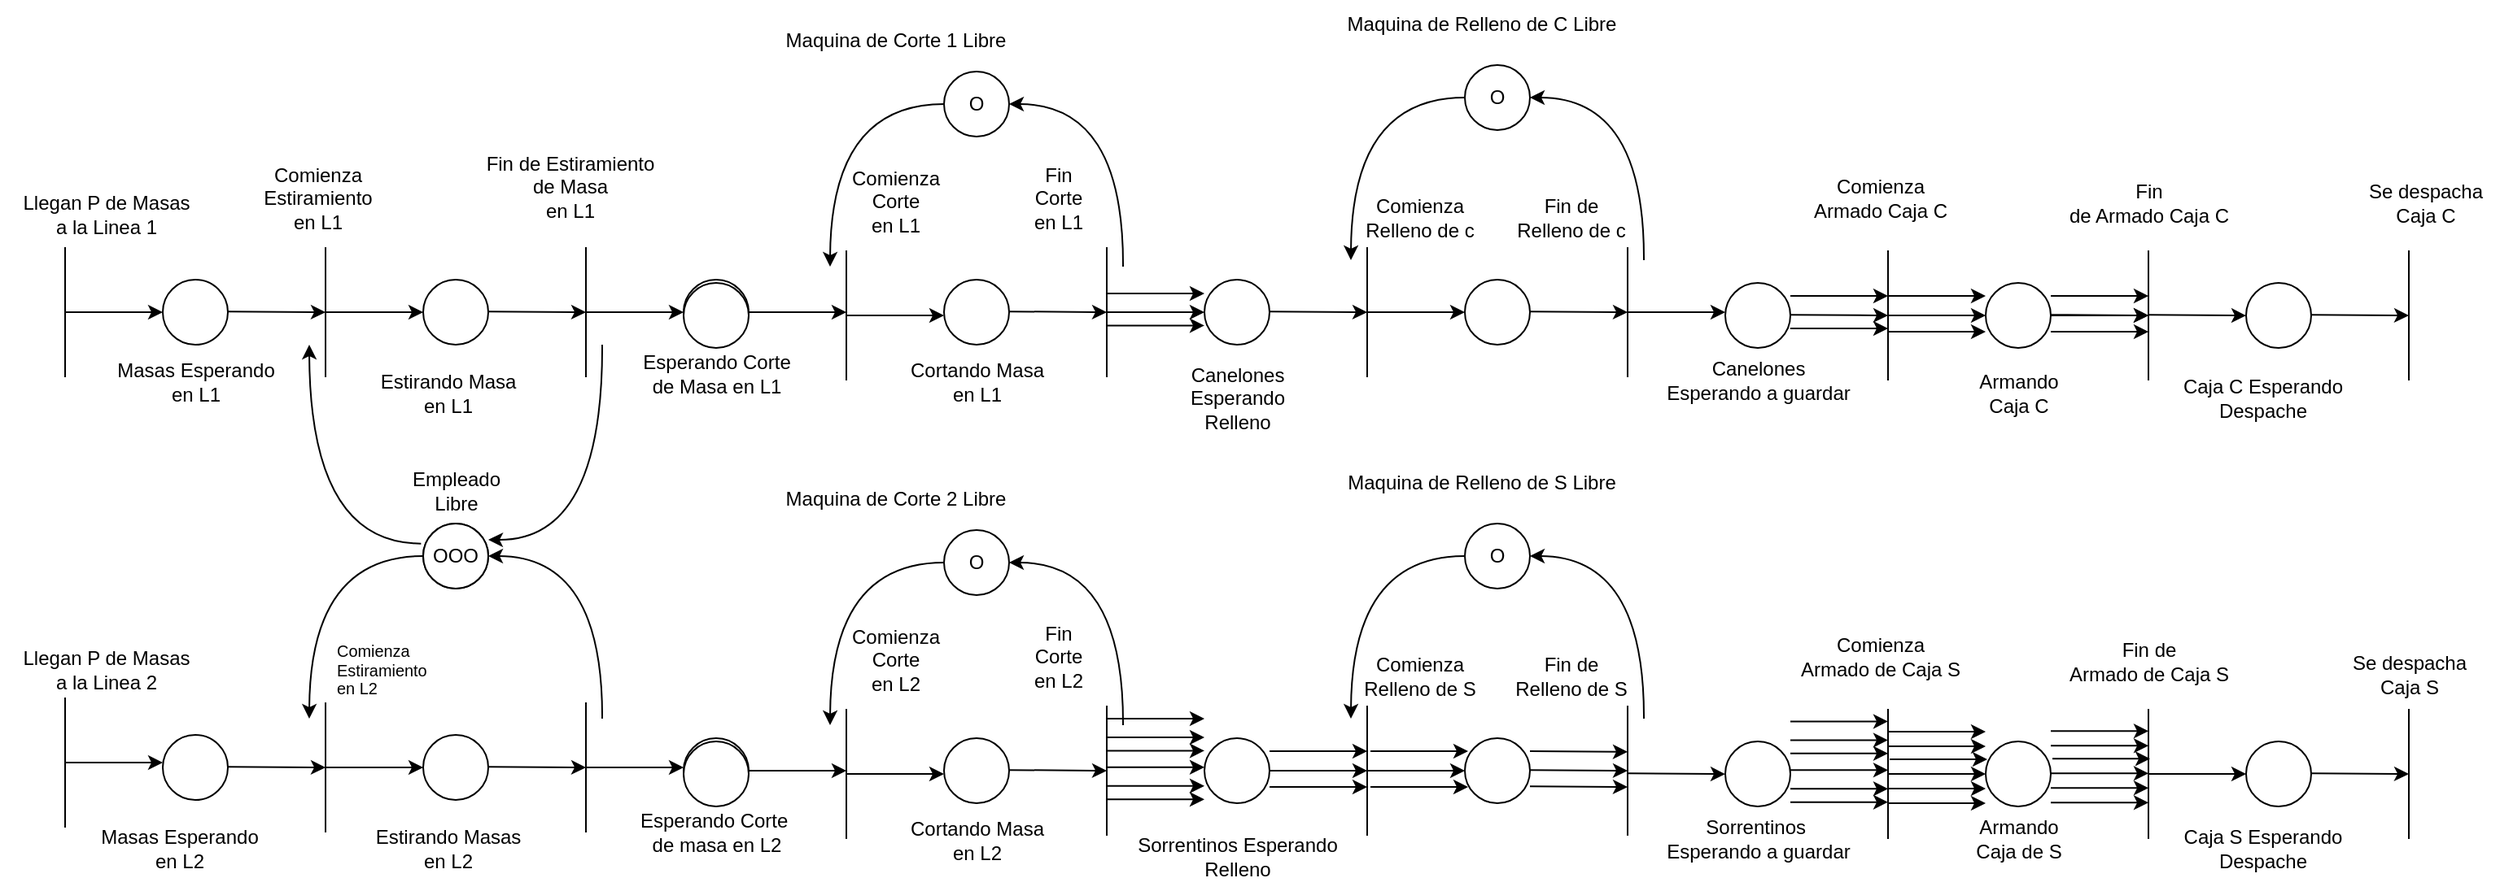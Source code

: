 <mxfile version="24.7.17">
  <diagram name="Página-1" id="RVmTFGCUYDba1Yx8L8ry">
    <mxGraphModel dx="1257" dy="760" grid="1" gridSize="10" guides="1" tooltips="1" connect="1" arrows="1" fold="1" page="1" pageScale="1" pageWidth="827" pageHeight="1169" math="0" shadow="0">
      <root>
        <mxCell id="0" />
        <mxCell id="1" parent="0" />
        <mxCell id="nc8W8f6lbi63a8oRN4Be-1" value="" style="endArrow=none;html=1;rounded=0;" parent="1" edge="1">
          <mxGeometry width="50" height="50" relative="1" as="geometry">
            <mxPoint x="40" y="240" as="sourcePoint" />
            <mxPoint x="40" y="160" as="targetPoint" />
          </mxGeometry>
        </mxCell>
        <mxCell id="nc8W8f6lbi63a8oRN4Be-2" value="" style="endArrow=classic;html=1;rounded=0;" parent="1" edge="1">
          <mxGeometry width="50" height="50" relative="1" as="geometry">
            <mxPoint x="40" y="200" as="sourcePoint" />
            <mxPoint x="100" y="200" as="targetPoint" />
          </mxGeometry>
        </mxCell>
        <mxCell id="nc8W8f6lbi63a8oRN4Be-3" value="Llegan P de Masas&lt;div&gt;a la Linea 1&lt;/div&gt;" style="text;html=1;align=center;verticalAlign=middle;resizable=0;points=[];autosize=1;strokeColor=none;fillColor=none;" parent="1" vertex="1">
          <mxGeometry y="120" width="130" height="40" as="geometry" />
        </mxCell>
        <mxCell id="nc8W8f6lbi63a8oRN4Be-4" value="" style="endArrow=none;html=1;rounded=0;" parent="1" edge="1">
          <mxGeometry width="50" height="50" relative="1" as="geometry">
            <mxPoint x="40" y="517" as="sourcePoint" />
            <mxPoint x="40" y="437" as="targetPoint" />
          </mxGeometry>
        </mxCell>
        <mxCell id="nc8W8f6lbi63a8oRN4Be-5" value="" style="endArrow=classic;html=1;rounded=0;" parent="1" edge="1">
          <mxGeometry width="50" height="50" relative="1" as="geometry">
            <mxPoint x="40" y="477" as="sourcePoint" />
            <mxPoint x="100" y="477" as="targetPoint" />
          </mxGeometry>
        </mxCell>
        <mxCell id="nc8W8f6lbi63a8oRN4Be-6" value="Llegan P de Masas&lt;div&gt;a la Linea 2&lt;/div&gt;" style="text;html=1;align=center;verticalAlign=middle;resizable=0;points=[];autosize=1;strokeColor=none;fillColor=none;" parent="1" vertex="1">
          <mxGeometry y="400" width="130" height="40" as="geometry" />
        </mxCell>
        <mxCell id="nc8W8f6lbi63a8oRN4Be-7" value="" style="ellipse;whiteSpace=wrap;html=1;aspect=fixed;" parent="1" vertex="1">
          <mxGeometry x="100.0" y="180" width="40" height="40" as="geometry" />
        </mxCell>
        <mxCell id="nc8W8f6lbi63a8oRN4Be-8" value="" style="endArrow=none;html=1;rounded=0;" parent="1" edge="1">
          <mxGeometry width="50" height="50" relative="1" as="geometry">
            <mxPoint x="200.0" y="240" as="sourcePoint" />
            <mxPoint x="200.0" y="160" as="targetPoint" />
          </mxGeometry>
        </mxCell>
        <mxCell id="nc8W8f6lbi63a8oRN4Be-9" value="" style="endArrow=classic;html=1;rounded=0;" parent="1" edge="1">
          <mxGeometry width="50" height="50" relative="1" as="geometry">
            <mxPoint x="200.0" y="200" as="sourcePoint" />
            <mxPoint x="260.0" y="200" as="targetPoint" />
          </mxGeometry>
        </mxCell>
        <mxCell id="nc8W8f6lbi63a8oRN4Be-10" value="" style="endArrow=classic;html=1;rounded=0;" parent="1" edge="1">
          <mxGeometry width="50" height="50" relative="1" as="geometry">
            <mxPoint x="140.0" y="199.58" as="sourcePoint" />
            <mxPoint x="200.0" y="200" as="targetPoint" />
          </mxGeometry>
        </mxCell>
        <mxCell id="nc8W8f6lbi63a8oRN4Be-11" value="" style="ellipse;whiteSpace=wrap;html=1;aspect=fixed;" parent="1" vertex="1">
          <mxGeometry x="100.0" y="460" width="40" height="40" as="geometry" />
        </mxCell>
        <mxCell id="nc8W8f6lbi63a8oRN4Be-12" value="" style="endArrow=none;html=1;rounded=0;" parent="1" edge="1">
          <mxGeometry width="50" height="50" relative="1" as="geometry">
            <mxPoint x="200.0" y="520" as="sourcePoint" />
            <mxPoint x="200.0" y="440" as="targetPoint" />
          </mxGeometry>
        </mxCell>
        <mxCell id="nc8W8f6lbi63a8oRN4Be-13" value="" style="endArrow=classic;html=1;rounded=0;" parent="1" edge="1">
          <mxGeometry width="50" height="50" relative="1" as="geometry">
            <mxPoint x="200.0" y="480" as="sourcePoint" />
            <mxPoint x="260.0" y="480" as="targetPoint" />
          </mxGeometry>
        </mxCell>
        <mxCell id="nc8W8f6lbi63a8oRN4Be-14" value="" style="endArrow=classic;html=1;rounded=0;" parent="1" edge="1">
          <mxGeometry width="50" height="50" relative="1" as="geometry">
            <mxPoint x="140.0" y="479.58" as="sourcePoint" />
            <mxPoint x="200.0" y="480" as="targetPoint" />
          </mxGeometry>
        </mxCell>
        <mxCell id="nc8W8f6lbi63a8oRN4Be-15" value="Masas Esperando&lt;div&gt;en L1&lt;/div&gt;" style="text;html=1;align=center;verticalAlign=middle;resizable=0;points=[];autosize=1;strokeColor=none;fillColor=none;" parent="1" vertex="1">
          <mxGeometry x="60" y="223" width="120" height="40" as="geometry" />
        </mxCell>
        <mxCell id="nc8W8f6lbi63a8oRN4Be-16" value="Masas Esperando&lt;div&gt;en L2&lt;/div&gt;" style="text;html=1;align=center;verticalAlign=middle;resizable=0;points=[];autosize=1;strokeColor=none;fillColor=none;" parent="1" vertex="1">
          <mxGeometry x="50" y="510" width="120" height="40" as="geometry" />
        </mxCell>
        <mxCell id="nc8W8f6lbi63a8oRN4Be-17" value="" style="ellipse;whiteSpace=wrap;html=1;aspect=fixed;" parent="1" vertex="1">
          <mxGeometry x="260.0" y="180" width="40" height="40" as="geometry" />
        </mxCell>
        <mxCell id="nc8W8f6lbi63a8oRN4Be-18" value="" style="endArrow=none;html=1;rounded=0;" parent="1" edge="1">
          <mxGeometry width="50" height="50" relative="1" as="geometry">
            <mxPoint x="360.0" y="240" as="sourcePoint" />
            <mxPoint x="360.0" y="160" as="targetPoint" />
          </mxGeometry>
        </mxCell>
        <mxCell id="nc8W8f6lbi63a8oRN4Be-19" value="" style="endArrow=classic;html=1;rounded=0;" parent="1" edge="1">
          <mxGeometry width="50" height="50" relative="1" as="geometry">
            <mxPoint x="360.0" y="200" as="sourcePoint" />
            <mxPoint x="420.0" y="200" as="targetPoint" />
          </mxGeometry>
        </mxCell>
        <mxCell id="nc8W8f6lbi63a8oRN4Be-20" value="" style="endArrow=classic;html=1;rounded=0;" parent="1" edge="1">
          <mxGeometry width="50" height="50" relative="1" as="geometry">
            <mxPoint x="300.0" y="199.58" as="sourcePoint" />
            <mxPoint x="360.0" y="200" as="targetPoint" />
          </mxGeometry>
        </mxCell>
        <mxCell id="nc8W8f6lbi63a8oRN4Be-21" value="" style="ellipse;whiteSpace=wrap;html=1;aspect=fixed;" parent="1" vertex="1">
          <mxGeometry x="260.0" y="460" width="40" height="40" as="geometry" />
        </mxCell>
        <mxCell id="nc8W8f6lbi63a8oRN4Be-22" value="" style="endArrow=none;html=1;rounded=0;" parent="1" edge="1">
          <mxGeometry width="50" height="50" relative="1" as="geometry">
            <mxPoint x="360.0" y="520" as="sourcePoint" />
            <mxPoint x="360.0" y="440" as="targetPoint" />
          </mxGeometry>
        </mxCell>
        <mxCell id="nc8W8f6lbi63a8oRN4Be-23" value="" style="endArrow=classic;html=1;rounded=0;" parent="1" edge="1">
          <mxGeometry width="50" height="50" relative="1" as="geometry">
            <mxPoint x="360.0" y="480" as="sourcePoint" />
            <mxPoint x="420.0" y="480" as="targetPoint" />
          </mxGeometry>
        </mxCell>
        <mxCell id="nc8W8f6lbi63a8oRN4Be-24" value="" style="endArrow=classic;html=1;rounded=0;" parent="1" edge="1">
          <mxGeometry width="50" height="50" relative="1" as="geometry">
            <mxPoint x="300.0" y="479.58" as="sourcePoint" />
            <mxPoint x="360.0" y="480" as="targetPoint" />
          </mxGeometry>
        </mxCell>
        <mxCell id="nc8W8f6lbi63a8oRN4Be-25" value="Estirando Masa&lt;div&gt;en L1&lt;/div&gt;" style="text;html=1;align=center;verticalAlign=middle;resizable=0;points=[];autosize=1;strokeColor=none;fillColor=none;" parent="1" vertex="1">
          <mxGeometry x="220" y="230" width="110" height="40" as="geometry" />
        </mxCell>
        <mxCell id="nc8W8f6lbi63a8oRN4Be-26" value="Estirando Masas&lt;div&gt;en L2&lt;/div&gt;" style="text;html=1;align=center;verticalAlign=middle;resizable=0;points=[];autosize=1;strokeColor=none;fillColor=none;" parent="1" vertex="1">
          <mxGeometry x="220" y="510" width="110" height="40" as="geometry" />
        </mxCell>
        <mxCell id="nc8W8f6lbi63a8oRN4Be-30" value="Empleado&lt;div&gt;Libre&lt;/div&gt;" style="text;html=1;align=center;verticalAlign=middle;resizable=0;points=[];autosize=1;strokeColor=none;fillColor=none;" parent="1" vertex="1">
          <mxGeometry x="240" y="290" width="80" height="40" as="geometry" />
        </mxCell>
        <mxCell id="nc8W8f6lbi63a8oRN4Be-31" style="edgeStyle=orthogonalEdgeStyle;rounded=0;orthogonalLoop=1;jettySize=auto;html=1;curved=1;" parent="1" source="nc8W8f6lbi63a8oRN4Be-33" edge="1">
          <mxGeometry relative="1" as="geometry">
            <mxPoint x="190" y="450" as="targetPoint" />
          </mxGeometry>
        </mxCell>
        <mxCell id="nc8W8f6lbi63a8oRN4Be-32" style="edgeStyle=orthogonalEdgeStyle;rounded=0;orthogonalLoop=1;jettySize=auto;html=1;curved=1;endArrow=none;endFill=0;startArrow=classic;startFill=1;" parent="1" source="nc8W8f6lbi63a8oRN4Be-33" edge="1">
          <mxGeometry relative="1" as="geometry">
            <mxPoint x="370" y="450" as="targetPoint" />
          </mxGeometry>
        </mxCell>
        <mxCell id="nc8W8f6lbi63a8oRN4Be-33" value="O" style="ellipse;whiteSpace=wrap;html=1;aspect=fixed;" parent="1" vertex="1">
          <mxGeometry x="260" y="330" width="40" height="40" as="geometry" />
        </mxCell>
        <mxCell id="nc8W8f6lbi63a8oRN4Be-34" style="edgeStyle=orthogonalEdgeStyle;rounded=0;orthogonalLoop=1;jettySize=auto;html=1;curved=1;exitX=-0.033;exitY=0.308;exitDx=0;exitDy=0;exitPerimeter=0;" parent="1" source="nc8W8f6lbi63a8oRN4Be-36" edge="1">
          <mxGeometry relative="1" as="geometry">
            <mxPoint x="190" y="220" as="targetPoint" />
          </mxGeometry>
        </mxCell>
        <mxCell id="nc8W8f6lbi63a8oRN4Be-35" style="edgeStyle=orthogonalEdgeStyle;rounded=0;orthogonalLoop=1;jettySize=auto;html=1;curved=1;endArrow=none;endFill=0;startArrow=classic;startFill=1;" parent="1" edge="1">
          <mxGeometry relative="1" as="geometry">
            <mxPoint x="370" y="220" as="targetPoint" />
            <mxPoint x="300" y="340" as="sourcePoint" />
          </mxGeometry>
        </mxCell>
        <mxCell id="nc8W8f6lbi63a8oRN4Be-36" value="OOO" style="ellipse;whiteSpace=wrap;html=1;aspect=fixed;" parent="1" vertex="1">
          <mxGeometry x="260" y="330" width="40" height="40" as="geometry" />
        </mxCell>
        <mxCell id="nc8W8f6lbi63a8oRN4Be-37" value="Comienza&lt;div&gt;Estiramiento&lt;/div&gt;&lt;div&gt;en L1&lt;/div&gt;" style="text;html=1;align=center;verticalAlign=middle;resizable=0;points=[];autosize=1;strokeColor=none;fillColor=none;" parent="1" vertex="1">
          <mxGeometry x="150" y="100" width="90" height="60" as="geometry" />
        </mxCell>
        <mxCell id="nc8W8f6lbi63a8oRN4Be-38" value="&lt;h5&gt;&lt;span style=&quot;font-weight: normal;&quot;&gt;Comienza&lt;br&gt;Estiramiento&lt;br&gt;en L2&lt;/span&gt;&lt;/h5&gt;" style="text;html=1;align=left;verticalAlign=middle;resizable=0;points=[];autosize=1;strokeColor=none;fillColor=none;" parent="1" vertex="1">
          <mxGeometry x="205" y="380" width="80" height="80" as="geometry" />
        </mxCell>
        <mxCell id="nc8W8f6lbi63a8oRN4Be-60" style="edgeStyle=orthogonalEdgeStyle;rounded=0;orthogonalLoop=1;jettySize=auto;html=1;" parent="1" source="nc8W8f6lbi63a8oRN4Be-39" edge="1">
          <mxGeometry relative="1" as="geometry">
            <mxPoint x="520" y="200" as="targetPoint" />
          </mxGeometry>
        </mxCell>
        <mxCell id="nc8W8f6lbi63a8oRN4Be-39" value="" style="ellipse;whiteSpace=wrap;html=1;aspect=fixed;" parent="1" vertex="1">
          <mxGeometry x="420.0" y="180" width="40" height="40" as="geometry" />
        </mxCell>
        <mxCell id="nc8W8f6lbi63a8oRN4Be-43" value="&lt;div&gt;Fin de Estiramiento&lt;/div&gt;&lt;div&gt;de Masa&lt;/div&gt;&lt;div&gt;en L1&lt;/div&gt;" style="text;html=1;align=center;verticalAlign=middle;resizable=0;points=[];autosize=1;strokeColor=none;fillColor=none;" parent="1" vertex="1">
          <mxGeometry x="285" y="93" width="130" height="60" as="geometry" />
        </mxCell>
        <mxCell id="nc8W8f6lbi63a8oRN4Be-44" value="Esperando Corte&lt;div&gt;de Masa en L1&lt;/div&gt;" style="text;html=1;align=center;verticalAlign=middle;resizable=0;points=[];autosize=1;strokeColor=none;fillColor=none;" parent="1" vertex="1">
          <mxGeometry x="385" y="218" width="110" height="40" as="geometry" />
        </mxCell>
        <mxCell id="nc8W8f6lbi63a8oRN4Be-61" value="" style="ellipse;whiteSpace=wrap;html=1;aspect=fixed;" parent="1" vertex="1">
          <mxGeometry x="420.0" y="182" width="40" height="40" as="geometry" />
        </mxCell>
        <mxCell id="nc8W8f6lbi63a8oRN4Be-62" value="" style="endArrow=none;html=1;rounded=0;" parent="1" edge="1">
          <mxGeometry width="50" height="50" relative="1" as="geometry">
            <mxPoint x="520.0" y="242" as="sourcePoint" />
            <mxPoint x="520.0" y="162" as="targetPoint" />
          </mxGeometry>
        </mxCell>
        <mxCell id="nc8W8f6lbi63a8oRN4Be-63" value="" style="endArrow=classic;html=1;rounded=0;" parent="1" edge="1">
          <mxGeometry width="50" height="50" relative="1" as="geometry">
            <mxPoint x="520.0" y="202" as="sourcePoint" />
            <mxPoint x="580.0" y="202" as="targetPoint" />
          </mxGeometry>
        </mxCell>
        <mxCell id="nc8W8f6lbi63a8oRN4Be-65" value="" style="ellipse;whiteSpace=wrap;html=1;aspect=fixed;" parent="1" vertex="1">
          <mxGeometry x="580.0" y="180" width="40" height="40" as="geometry" />
        </mxCell>
        <mxCell id="nc8W8f6lbi63a8oRN4Be-66" value="" style="endArrow=none;html=1;rounded=0;" parent="1" edge="1">
          <mxGeometry width="50" height="50" relative="1" as="geometry">
            <mxPoint x="680.0" y="240" as="sourcePoint" />
            <mxPoint x="680.0" y="160" as="targetPoint" />
          </mxGeometry>
        </mxCell>
        <mxCell id="nc8W8f6lbi63a8oRN4Be-67" value="" style="endArrow=classic;html=1;rounded=0;" parent="1" edge="1">
          <mxGeometry width="50" height="50" relative="1" as="geometry">
            <mxPoint x="680.0" y="200" as="sourcePoint" />
            <mxPoint x="740.0" y="200" as="targetPoint" />
          </mxGeometry>
        </mxCell>
        <mxCell id="nc8W8f6lbi63a8oRN4Be-68" value="" style="endArrow=classic;html=1;rounded=0;" parent="1" edge="1">
          <mxGeometry width="50" height="50" relative="1" as="geometry">
            <mxPoint x="620.0" y="199.58" as="sourcePoint" />
            <mxPoint x="680.0" y="200" as="targetPoint" />
          </mxGeometry>
        </mxCell>
        <mxCell id="nc8W8f6lbi63a8oRN4Be-70" value="Comienza&lt;div&gt;Corte&lt;/div&gt;&lt;div&gt;en L1&lt;/div&gt;" style="text;html=1;align=center;verticalAlign=middle;resizable=0;points=[];autosize=1;strokeColor=none;fillColor=none;" parent="1" vertex="1">
          <mxGeometry x="510" y="101.5" width="80" height="60" as="geometry" />
        </mxCell>
        <mxCell id="nc8W8f6lbi63a8oRN4Be-71" value="Cortando Masa&lt;div&gt;en L1&lt;/div&gt;" style="text;html=1;align=center;verticalAlign=middle;resizable=0;points=[];autosize=1;strokeColor=none;fillColor=none;" parent="1" vertex="1">
          <mxGeometry x="545" y="223" width="110" height="40" as="geometry" />
        </mxCell>
        <mxCell id="nc8W8f6lbi63a8oRN4Be-73" value="&lt;div&gt;Fin&lt;/div&gt;&lt;div&gt;Corte&lt;/div&gt;&lt;div&gt;en L1&lt;/div&gt;" style="text;html=1;align=center;verticalAlign=middle;resizable=0;points=[];autosize=1;strokeColor=none;fillColor=none;" parent="1" vertex="1">
          <mxGeometry x="625" y="100" width="50" height="60" as="geometry" />
        </mxCell>
        <mxCell id="nc8W8f6lbi63a8oRN4Be-74" style="edgeStyle=orthogonalEdgeStyle;rounded=0;orthogonalLoop=1;jettySize=auto;html=1;curved=1;" parent="1" source="nc8W8f6lbi63a8oRN4Be-76" edge="1">
          <mxGeometry relative="1" as="geometry">
            <mxPoint x="510" y="172" as="targetPoint" />
          </mxGeometry>
        </mxCell>
        <mxCell id="nc8W8f6lbi63a8oRN4Be-75" style="edgeStyle=orthogonalEdgeStyle;rounded=0;orthogonalLoop=1;jettySize=auto;html=1;curved=1;endArrow=none;endFill=0;startArrow=classic;startFill=1;" parent="1" source="nc8W8f6lbi63a8oRN4Be-76" edge="1">
          <mxGeometry relative="1" as="geometry">
            <mxPoint x="690" y="172" as="targetPoint" />
          </mxGeometry>
        </mxCell>
        <mxCell id="nc8W8f6lbi63a8oRN4Be-76" value="O" style="ellipse;whiteSpace=wrap;html=1;aspect=fixed;" parent="1" vertex="1">
          <mxGeometry x="580" y="52" width="40" height="40" as="geometry" />
        </mxCell>
        <mxCell id="nc8W8f6lbi63a8oRN4Be-77" value="Maquina de Corte 1 Libre" style="text;html=1;align=center;verticalAlign=middle;resizable=0;points=[];autosize=1;strokeColor=none;fillColor=none;" parent="1" vertex="1">
          <mxGeometry x="470" y="18" width="160" height="30" as="geometry" />
        </mxCell>
        <mxCell id="nc8W8f6lbi63a8oRN4Be-79" value="" style="endArrow=classic;html=1;rounded=0;" parent="1" edge="1">
          <mxGeometry width="50" height="50" relative="1" as="geometry">
            <mxPoint x="680.0" y="208.21" as="sourcePoint" />
            <mxPoint x="740.0" y="208.21" as="targetPoint" />
          </mxGeometry>
        </mxCell>
        <mxCell id="nc8W8f6lbi63a8oRN4Be-80" value="" style="endArrow=classic;html=1;rounded=0;" parent="1" edge="1">
          <mxGeometry width="50" height="50" relative="1" as="geometry">
            <mxPoint x="680.0" y="188.5" as="sourcePoint" />
            <mxPoint x="740.0" y="188.5" as="targetPoint" />
          </mxGeometry>
        </mxCell>
        <mxCell id="nc8W8f6lbi63a8oRN4Be-81" value="" style="ellipse;whiteSpace=wrap;html=1;aspect=fixed;" parent="1" vertex="1">
          <mxGeometry x="740.0" y="180" width="40" height="40" as="geometry" />
        </mxCell>
        <mxCell id="nc8W8f6lbi63a8oRN4Be-82" value="" style="endArrow=none;html=1;rounded=0;" parent="1" edge="1">
          <mxGeometry width="50" height="50" relative="1" as="geometry">
            <mxPoint x="840.0" y="240" as="sourcePoint" />
            <mxPoint x="840.0" y="160" as="targetPoint" />
          </mxGeometry>
        </mxCell>
        <mxCell id="nc8W8f6lbi63a8oRN4Be-83" value="" style="endArrow=classic;html=1;rounded=0;" parent="1" edge="1">
          <mxGeometry width="50" height="50" relative="1" as="geometry">
            <mxPoint x="840.0" y="200" as="sourcePoint" />
            <mxPoint x="900.0" y="200" as="targetPoint" />
          </mxGeometry>
        </mxCell>
        <mxCell id="nc8W8f6lbi63a8oRN4Be-84" value="" style="endArrow=classic;html=1;rounded=0;" parent="1" edge="1">
          <mxGeometry width="50" height="50" relative="1" as="geometry">
            <mxPoint x="780.0" y="199.58" as="sourcePoint" />
            <mxPoint x="840.0" y="200" as="targetPoint" />
          </mxGeometry>
        </mxCell>
        <mxCell id="nc8W8f6lbi63a8oRN4Be-85" value="Canelones&lt;div&gt;Esperando&lt;/div&gt;&lt;div&gt;Relleno&lt;/div&gt;" style="text;html=1;align=center;verticalAlign=middle;resizable=0;points=[];autosize=1;strokeColor=none;fillColor=none;" parent="1" vertex="1">
          <mxGeometry x="720" y="223" width="80" height="60" as="geometry" />
        </mxCell>
        <mxCell id="nc8W8f6lbi63a8oRN4Be-88" value="" style="ellipse;whiteSpace=wrap;html=1;aspect=fixed;" parent="1" vertex="1">
          <mxGeometry x="900.0" y="180" width="40" height="40" as="geometry" />
        </mxCell>
        <mxCell id="nc8W8f6lbi63a8oRN4Be-89" value="" style="endArrow=none;html=1;rounded=0;" parent="1" edge="1">
          <mxGeometry width="50" height="50" relative="1" as="geometry">
            <mxPoint x="1000.0" y="240" as="sourcePoint" />
            <mxPoint x="1000.0" y="160" as="targetPoint" />
          </mxGeometry>
        </mxCell>
        <mxCell id="nc8W8f6lbi63a8oRN4Be-90" value="" style="endArrow=classic;html=1;rounded=0;" parent="1" edge="1">
          <mxGeometry width="50" height="50" relative="1" as="geometry">
            <mxPoint x="1000.0" y="200" as="sourcePoint" />
            <mxPoint x="1060" y="200" as="targetPoint" />
          </mxGeometry>
        </mxCell>
        <mxCell id="nc8W8f6lbi63a8oRN4Be-91" value="" style="endArrow=classic;html=1;rounded=0;" parent="1" edge="1">
          <mxGeometry width="50" height="50" relative="1" as="geometry">
            <mxPoint x="940.0" y="199.58" as="sourcePoint" />
            <mxPoint x="1000.0" y="200" as="targetPoint" />
          </mxGeometry>
        </mxCell>
        <mxCell id="nc8W8f6lbi63a8oRN4Be-92" style="edgeStyle=orthogonalEdgeStyle;rounded=0;orthogonalLoop=1;jettySize=auto;html=1;curved=1;" parent="1" source="nc8W8f6lbi63a8oRN4Be-94" edge="1">
          <mxGeometry relative="1" as="geometry">
            <mxPoint x="830" y="168" as="targetPoint" />
          </mxGeometry>
        </mxCell>
        <mxCell id="nc8W8f6lbi63a8oRN4Be-93" style="edgeStyle=orthogonalEdgeStyle;rounded=0;orthogonalLoop=1;jettySize=auto;html=1;curved=1;endArrow=none;endFill=0;startArrow=classic;startFill=1;" parent="1" source="nc8W8f6lbi63a8oRN4Be-94" edge="1">
          <mxGeometry relative="1" as="geometry">
            <mxPoint x="1010" y="168" as="targetPoint" />
          </mxGeometry>
        </mxCell>
        <mxCell id="nc8W8f6lbi63a8oRN4Be-94" value="O" style="ellipse;whiteSpace=wrap;html=1;aspect=fixed;" parent="1" vertex="1">
          <mxGeometry x="900" y="48" width="40" height="40" as="geometry" />
        </mxCell>
        <mxCell id="nc8W8f6lbi63a8oRN4Be-95" value="Comienza&lt;div&gt;Relleno de c&lt;/div&gt;" style="text;html=1;align=center;verticalAlign=middle;resizable=0;points=[];autosize=1;strokeColor=none;fillColor=none;" parent="1" vertex="1">
          <mxGeometry x="827" y="121.5" width="90" height="40" as="geometry" />
        </mxCell>
        <mxCell id="nc8W8f6lbi63a8oRN4Be-97" value="&lt;div&gt;Fin de&lt;/div&gt;&lt;div&gt;Relleno de c&lt;/div&gt;" style="text;html=1;align=center;verticalAlign=middle;resizable=0;points=[];autosize=1;strokeColor=none;fillColor=none;" parent="1" vertex="1">
          <mxGeometry x="920" y="121.5" width="90" height="40" as="geometry" />
        </mxCell>
        <mxCell id="nc8W8f6lbi63a8oRN4Be-98" value="Maquina de Relleno de C Libre" style="text;html=1;align=center;verticalAlign=middle;resizable=0;points=[];autosize=1;strokeColor=none;fillColor=none;" parent="1" vertex="1">
          <mxGeometry x="815" y="8" width="190" height="30" as="geometry" />
        </mxCell>
        <mxCell id="nc8W8f6lbi63a8oRN4Be-99" value="" style="ellipse;whiteSpace=wrap;html=1;aspect=fixed;" parent="1" vertex="1">
          <mxGeometry x="1060" y="182" width="40" height="40" as="geometry" />
        </mxCell>
        <mxCell id="nc8W8f6lbi63a8oRN4Be-100" value="" style="endArrow=none;html=1;rounded=0;" parent="1" edge="1">
          <mxGeometry width="50" height="50" relative="1" as="geometry">
            <mxPoint x="1160" y="242" as="sourcePoint" />
            <mxPoint x="1160" y="162" as="targetPoint" />
          </mxGeometry>
        </mxCell>
        <mxCell id="nc8W8f6lbi63a8oRN4Be-101" value="" style="endArrow=classic;html=1;rounded=0;" parent="1" edge="1">
          <mxGeometry width="50" height="50" relative="1" as="geometry">
            <mxPoint x="1160" y="202" as="sourcePoint" />
            <mxPoint x="1220" y="202" as="targetPoint" />
          </mxGeometry>
        </mxCell>
        <mxCell id="nc8W8f6lbi63a8oRN4Be-102" value="" style="endArrow=classic;html=1;rounded=0;" parent="1" edge="1">
          <mxGeometry width="50" height="50" relative="1" as="geometry">
            <mxPoint x="1100" y="201.58" as="sourcePoint" />
            <mxPoint x="1160" y="202" as="targetPoint" />
          </mxGeometry>
        </mxCell>
        <mxCell id="nc8W8f6lbi63a8oRN4Be-103" value="Canelones&lt;div&gt;Esperando a guardar&lt;/div&gt;" style="text;html=1;align=center;verticalAlign=middle;resizable=0;points=[];autosize=1;strokeColor=none;fillColor=none;" parent="1" vertex="1">
          <mxGeometry x="1010" y="222" width="140" height="40" as="geometry" />
        </mxCell>
        <mxCell id="nc8W8f6lbi63a8oRN4Be-107" value="" style="endArrow=classic;html=1;rounded=0;" parent="1" edge="1">
          <mxGeometry width="50" height="50" relative="1" as="geometry">
            <mxPoint x="1100" y="190" as="sourcePoint" />
            <mxPoint x="1160" y="190" as="targetPoint" />
          </mxGeometry>
        </mxCell>
        <mxCell id="nc8W8f6lbi63a8oRN4Be-108" value="" style="endArrow=classic;html=1;rounded=0;" parent="1" edge="1">
          <mxGeometry width="50" height="50" relative="1" as="geometry">
            <mxPoint x="1100" y="210" as="sourcePoint" />
            <mxPoint x="1160" y="210" as="targetPoint" />
          </mxGeometry>
        </mxCell>
        <mxCell id="nc8W8f6lbi63a8oRN4Be-109" value="Comienza&lt;div&gt;Armado Caja C&lt;/div&gt;" style="text;html=1;align=center;verticalAlign=middle;resizable=0;points=[];autosize=1;strokeColor=none;fillColor=none;" parent="1" vertex="1">
          <mxGeometry x="1100" y="110" width="110" height="40" as="geometry" />
        </mxCell>
        <mxCell id="nc8W8f6lbi63a8oRN4Be-110" value="" style="ellipse;whiteSpace=wrap;html=1;aspect=fixed;" parent="1" vertex="1">
          <mxGeometry x="1220" y="182" width="40" height="40" as="geometry" />
        </mxCell>
        <mxCell id="nc8W8f6lbi63a8oRN4Be-111" value="" style="endArrow=none;html=1;rounded=0;" parent="1" edge="1">
          <mxGeometry width="50" height="50" relative="1" as="geometry">
            <mxPoint x="1320" y="242" as="sourcePoint" />
            <mxPoint x="1320" y="162" as="targetPoint" />
          </mxGeometry>
        </mxCell>
        <mxCell id="nc8W8f6lbi63a8oRN4Be-113" value="" style="endArrow=classic;html=1;rounded=0;" parent="1" edge="1">
          <mxGeometry width="50" height="50" relative="1" as="geometry">
            <mxPoint x="1260" y="201.58" as="sourcePoint" />
            <mxPoint x="1320" y="202" as="targetPoint" />
          </mxGeometry>
        </mxCell>
        <mxCell id="nc8W8f6lbi63a8oRN4Be-114" value="Armando&lt;div&gt;Caja C&lt;/div&gt;" style="text;html=1;align=center;verticalAlign=middle;resizable=0;points=[];autosize=1;strokeColor=none;fillColor=none;" parent="1" vertex="1">
          <mxGeometry x="1205" y="230" width="70" height="40" as="geometry" />
        </mxCell>
        <mxCell id="nc8W8f6lbi63a8oRN4Be-115" value="Fin&lt;div&gt;de Armado Caja C&lt;/div&gt;" style="text;html=1;align=center;verticalAlign=middle;resizable=0;points=[];autosize=1;strokeColor=none;fillColor=none;" parent="1" vertex="1">
          <mxGeometry x="1260" y="113" width="120" height="40" as="geometry" />
        </mxCell>
        <mxCell id="nc8W8f6lbi63a8oRN4Be-117" style="edgeStyle=orthogonalEdgeStyle;rounded=0;orthogonalLoop=1;jettySize=auto;html=1;" parent="1" source="nc8W8f6lbi63a8oRN4Be-118" edge="1">
          <mxGeometry relative="1" as="geometry">
            <mxPoint x="520" y="482" as="targetPoint" />
          </mxGeometry>
        </mxCell>
        <mxCell id="nc8W8f6lbi63a8oRN4Be-118" value="" style="ellipse;whiteSpace=wrap;html=1;aspect=fixed;" parent="1" vertex="1">
          <mxGeometry x="420.0" y="462" width="40" height="40" as="geometry" />
        </mxCell>
        <mxCell id="nc8W8f6lbi63a8oRN4Be-119" value="" style="ellipse;whiteSpace=wrap;html=1;aspect=fixed;" parent="1" vertex="1">
          <mxGeometry x="420.0" y="464" width="40" height="40" as="geometry" />
        </mxCell>
        <mxCell id="nc8W8f6lbi63a8oRN4Be-120" value="" style="endArrow=none;html=1;rounded=0;" parent="1" edge="1">
          <mxGeometry width="50" height="50" relative="1" as="geometry">
            <mxPoint x="520.0" y="524" as="sourcePoint" />
            <mxPoint x="520.0" y="444" as="targetPoint" />
          </mxGeometry>
        </mxCell>
        <mxCell id="nc8W8f6lbi63a8oRN4Be-121" value="" style="endArrow=classic;html=1;rounded=0;" parent="1" edge="1">
          <mxGeometry width="50" height="50" relative="1" as="geometry">
            <mxPoint x="520.0" y="484" as="sourcePoint" />
            <mxPoint x="580.0" y="484" as="targetPoint" />
          </mxGeometry>
        </mxCell>
        <mxCell id="nc8W8f6lbi63a8oRN4Be-122" value="" style="ellipse;whiteSpace=wrap;html=1;aspect=fixed;" parent="1" vertex="1">
          <mxGeometry x="580.0" y="462" width="40" height="40" as="geometry" />
        </mxCell>
        <mxCell id="nc8W8f6lbi63a8oRN4Be-123" value="" style="endArrow=none;html=1;rounded=0;" parent="1" edge="1">
          <mxGeometry width="50" height="50" relative="1" as="geometry">
            <mxPoint x="680.0" y="522" as="sourcePoint" />
            <mxPoint x="680.0" y="442" as="targetPoint" />
          </mxGeometry>
        </mxCell>
        <mxCell id="nc8W8f6lbi63a8oRN4Be-124" value="" style="endArrow=classic;html=1;rounded=0;" parent="1" edge="1">
          <mxGeometry width="50" height="50" relative="1" as="geometry">
            <mxPoint x="680.0" y="461.5" as="sourcePoint" />
            <mxPoint x="740.0" y="461.5" as="targetPoint" />
          </mxGeometry>
        </mxCell>
        <mxCell id="nc8W8f6lbi63a8oRN4Be-125" value="" style="endArrow=classic;html=1;rounded=0;" parent="1" edge="1">
          <mxGeometry width="50" height="50" relative="1" as="geometry">
            <mxPoint x="620.0" y="481.58" as="sourcePoint" />
            <mxPoint x="680.0" y="482" as="targetPoint" />
          </mxGeometry>
        </mxCell>
        <mxCell id="nc8W8f6lbi63a8oRN4Be-126" value="Comienza&lt;div&gt;Corte&lt;/div&gt;&lt;div&gt;en L2&lt;/div&gt;" style="text;html=1;align=center;verticalAlign=middle;resizable=0;points=[];autosize=1;strokeColor=none;fillColor=none;" parent="1" vertex="1">
          <mxGeometry x="510" y="383.5" width="80" height="60" as="geometry" />
        </mxCell>
        <mxCell id="nc8W8f6lbi63a8oRN4Be-127" value="Cortando Masa&lt;div&gt;en L2&lt;/div&gt;" style="text;html=1;align=center;verticalAlign=middle;resizable=0;points=[];autosize=1;strokeColor=none;fillColor=none;" parent="1" vertex="1">
          <mxGeometry x="545" y="505" width="110" height="40" as="geometry" />
        </mxCell>
        <mxCell id="nc8W8f6lbi63a8oRN4Be-128" value="&lt;div&gt;Fin&lt;/div&gt;&lt;div&gt;Corte&lt;/div&gt;&lt;div&gt;en L2&lt;/div&gt;" style="text;html=1;align=center;verticalAlign=middle;resizable=0;points=[];autosize=1;strokeColor=none;fillColor=none;" parent="1" vertex="1">
          <mxGeometry x="625" y="382" width="50" height="60" as="geometry" />
        </mxCell>
        <mxCell id="nc8W8f6lbi63a8oRN4Be-129" style="edgeStyle=orthogonalEdgeStyle;rounded=0;orthogonalLoop=1;jettySize=auto;html=1;curved=1;" parent="1" source="nc8W8f6lbi63a8oRN4Be-131" edge="1">
          <mxGeometry relative="1" as="geometry">
            <mxPoint x="510" y="454" as="targetPoint" />
          </mxGeometry>
        </mxCell>
        <mxCell id="nc8W8f6lbi63a8oRN4Be-130" style="edgeStyle=orthogonalEdgeStyle;rounded=0;orthogonalLoop=1;jettySize=auto;html=1;curved=1;endArrow=none;endFill=0;startArrow=classic;startFill=1;" parent="1" source="nc8W8f6lbi63a8oRN4Be-131" edge="1">
          <mxGeometry relative="1" as="geometry">
            <mxPoint x="690" y="454" as="targetPoint" />
          </mxGeometry>
        </mxCell>
        <mxCell id="nc8W8f6lbi63a8oRN4Be-131" value="O" style="ellipse;whiteSpace=wrap;html=1;aspect=fixed;" parent="1" vertex="1">
          <mxGeometry x="580" y="334" width="40" height="40" as="geometry" />
        </mxCell>
        <mxCell id="nc8W8f6lbi63a8oRN4Be-132" value="Maquina de Corte 2 Libre" style="text;html=1;align=center;verticalAlign=middle;resizable=0;points=[];autosize=1;strokeColor=none;fillColor=none;" parent="1" vertex="1">
          <mxGeometry x="470" y="300" width="160" height="30" as="geometry" />
        </mxCell>
        <mxCell id="nc8W8f6lbi63a8oRN4Be-133" value="" style="endArrow=classic;html=1;rounded=0;" parent="1" edge="1">
          <mxGeometry width="50" height="50" relative="1" as="geometry">
            <mxPoint x="680.0" y="469.71" as="sourcePoint" />
            <mxPoint x="740.0" y="469.71" as="targetPoint" />
          </mxGeometry>
        </mxCell>
        <mxCell id="nc8W8f6lbi63a8oRN4Be-134" value="" style="endArrow=classic;html=1;rounded=0;" parent="1" edge="1">
          <mxGeometry width="50" height="50" relative="1" as="geometry">
            <mxPoint x="680.0" y="450" as="sourcePoint" />
            <mxPoint x="740.0" y="450" as="targetPoint" />
          </mxGeometry>
        </mxCell>
        <mxCell id="nc8W8f6lbi63a8oRN4Be-256" style="edgeStyle=orthogonalEdgeStyle;rounded=0;orthogonalLoop=1;jettySize=auto;html=1;" parent="1" source="nc8W8f6lbi63a8oRN4Be-135" edge="1">
          <mxGeometry relative="1" as="geometry">
            <mxPoint x="840" y="482" as="targetPoint" />
          </mxGeometry>
        </mxCell>
        <mxCell id="nc8W8f6lbi63a8oRN4Be-135" value="" style="ellipse;whiteSpace=wrap;html=1;aspect=fixed;" parent="1" vertex="1">
          <mxGeometry x="740.0" y="462" width="40" height="40" as="geometry" />
        </mxCell>
        <mxCell id="nc8W8f6lbi63a8oRN4Be-136" value="" style="endArrow=none;html=1;rounded=0;" parent="1" edge="1">
          <mxGeometry width="50" height="50" relative="1" as="geometry">
            <mxPoint x="840.0" y="522" as="sourcePoint" />
            <mxPoint x="840.0" y="442" as="targetPoint" />
          </mxGeometry>
        </mxCell>
        <mxCell id="nc8W8f6lbi63a8oRN4Be-137" value="" style="endArrow=classic;html=1;rounded=0;" parent="1" edge="1">
          <mxGeometry width="50" height="50" relative="1" as="geometry">
            <mxPoint x="840.0" y="482" as="sourcePoint" />
            <mxPoint x="900.0" y="482" as="targetPoint" />
          </mxGeometry>
        </mxCell>
        <mxCell id="nc8W8f6lbi63a8oRN4Be-139" value="&lt;div&gt;Sorrentinos Esperando&lt;/div&gt;&lt;div&gt;Relleno&lt;/div&gt;" style="text;html=1;align=center;verticalAlign=middle;resizable=0;points=[];autosize=1;strokeColor=none;fillColor=none;" parent="1" vertex="1">
          <mxGeometry x="685" y="515" width="150" height="40" as="geometry" />
        </mxCell>
        <mxCell id="nc8W8f6lbi63a8oRN4Be-142" value="" style="ellipse;whiteSpace=wrap;html=1;aspect=fixed;" parent="1" vertex="1">
          <mxGeometry x="900.0" y="462" width="40" height="40" as="geometry" />
        </mxCell>
        <mxCell id="nc8W8f6lbi63a8oRN4Be-143" value="" style="endArrow=none;html=1;rounded=0;" parent="1" edge="1">
          <mxGeometry width="50" height="50" relative="1" as="geometry">
            <mxPoint x="1000.0" y="522" as="sourcePoint" />
            <mxPoint x="1000.0" y="442" as="targetPoint" />
          </mxGeometry>
        </mxCell>
        <mxCell id="nc8W8f6lbi63a8oRN4Be-145" value="" style="endArrow=classic;html=1;rounded=0;" parent="1" edge="1">
          <mxGeometry width="50" height="50" relative="1" as="geometry">
            <mxPoint x="940.0" y="481.58" as="sourcePoint" />
            <mxPoint x="1000.0" y="482" as="targetPoint" />
          </mxGeometry>
        </mxCell>
        <mxCell id="nc8W8f6lbi63a8oRN4Be-146" style="edgeStyle=orthogonalEdgeStyle;rounded=0;orthogonalLoop=1;jettySize=auto;html=1;curved=1;" parent="1" source="nc8W8f6lbi63a8oRN4Be-148" edge="1">
          <mxGeometry relative="1" as="geometry">
            <mxPoint x="830" y="450" as="targetPoint" />
          </mxGeometry>
        </mxCell>
        <mxCell id="nc8W8f6lbi63a8oRN4Be-147" style="edgeStyle=orthogonalEdgeStyle;rounded=0;orthogonalLoop=1;jettySize=auto;html=1;curved=1;endArrow=none;endFill=0;startArrow=classic;startFill=1;" parent="1" source="nc8W8f6lbi63a8oRN4Be-148" edge="1">
          <mxGeometry relative="1" as="geometry">
            <mxPoint x="1010" y="450" as="targetPoint" />
          </mxGeometry>
        </mxCell>
        <mxCell id="nc8W8f6lbi63a8oRN4Be-148" value="O" style="ellipse;whiteSpace=wrap;html=1;aspect=fixed;" parent="1" vertex="1">
          <mxGeometry x="900" y="330" width="40" height="40" as="geometry" />
        </mxCell>
        <mxCell id="nc8W8f6lbi63a8oRN4Be-149" value="Comienza&lt;div&gt;Relleno de S&lt;/div&gt;" style="text;html=1;align=center;verticalAlign=middle;resizable=0;points=[];autosize=1;strokeColor=none;fillColor=none;" parent="1" vertex="1">
          <mxGeometry x="827" y="403.5" width="90" height="40" as="geometry" />
        </mxCell>
        <mxCell id="nc8W8f6lbi63a8oRN4Be-150" value="&lt;div&gt;Fin de&lt;/div&gt;&lt;div&gt;Relleno de S&lt;/div&gt;" style="text;html=1;align=center;verticalAlign=middle;resizable=0;points=[];autosize=1;strokeColor=none;fillColor=none;" parent="1" vertex="1">
          <mxGeometry x="920" y="403.5" width="90" height="40" as="geometry" />
        </mxCell>
        <mxCell id="nc8W8f6lbi63a8oRN4Be-151" value="Maquina de Relleno de S Libre" style="text;html=1;align=center;verticalAlign=middle;resizable=0;points=[];autosize=1;strokeColor=none;fillColor=none;" parent="1" vertex="1">
          <mxGeometry x="815" y="290" width="190" height="30" as="geometry" />
        </mxCell>
        <mxCell id="nc8W8f6lbi63a8oRN4Be-152" value="" style="ellipse;whiteSpace=wrap;html=1;aspect=fixed;" parent="1" vertex="1">
          <mxGeometry x="1060" y="464" width="40" height="40" as="geometry" />
        </mxCell>
        <mxCell id="nc8W8f6lbi63a8oRN4Be-153" value="" style="endArrow=none;html=1;rounded=0;" parent="1" edge="1">
          <mxGeometry width="50" height="50" relative="1" as="geometry">
            <mxPoint x="1160" y="524" as="sourcePoint" />
            <mxPoint x="1160" y="444" as="targetPoint" />
          </mxGeometry>
        </mxCell>
        <mxCell id="nc8W8f6lbi63a8oRN4Be-154" value="" style="endArrow=classic;html=1;rounded=0;" parent="1" edge="1">
          <mxGeometry width="50" height="50" relative="1" as="geometry">
            <mxPoint x="1160" y="484" as="sourcePoint" />
            <mxPoint x="1220" y="484" as="targetPoint" />
          </mxGeometry>
        </mxCell>
        <mxCell id="nc8W8f6lbi63a8oRN4Be-156" value="&lt;div&gt;Sorrentinos&amp;nbsp;&lt;/div&gt;&lt;div&gt;Esperando a guardar&lt;/div&gt;" style="text;html=1;align=center;verticalAlign=middle;resizable=0;points=[];autosize=1;strokeColor=none;fillColor=none;" parent="1" vertex="1">
          <mxGeometry x="1010" y="504" width="140" height="40" as="geometry" />
        </mxCell>
        <mxCell id="nc8W8f6lbi63a8oRN4Be-161" value="Comienza&lt;div&gt;Armado de Caja S&lt;/div&gt;" style="text;html=1;align=center;verticalAlign=middle;resizable=0;points=[];autosize=1;strokeColor=none;fillColor=none;" parent="1" vertex="1">
          <mxGeometry x="1095" y="392" width="120" height="40" as="geometry" />
        </mxCell>
        <mxCell id="nc8W8f6lbi63a8oRN4Be-162" value="" style="ellipse;whiteSpace=wrap;html=1;aspect=fixed;" parent="1" vertex="1">
          <mxGeometry x="1220" y="464" width="40" height="40" as="geometry" />
        </mxCell>
        <mxCell id="nc8W8f6lbi63a8oRN4Be-163" value="" style="endArrow=none;html=1;rounded=0;" parent="1" edge="1">
          <mxGeometry width="50" height="50" relative="1" as="geometry">
            <mxPoint x="1320" y="524" as="sourcePoint" />
            <mxPoint x="1320" y="444" as="targetPoint" />
          </mxGeometry>
        </mxCell>
        <mxCell id="nc8W8f6lbi63a8oRN4Be-165" value="Armando&lt;div&gt;Caja de S&lt;/div&gt;" style="text;html=1;align=center;verticalAlign=middle;resizable=0;points=[];autosize=1;strokeColor=none;fillColor=none;" parent="1" vertex="1">
          <mxGeometry x="1200" y="504" width="80" height="40" as="geometry" />
        </mxCell>
        <mxCell id="nc8W8f6lbi63a8oRN4Be-166" value="Fin de&lt;div&gt;Armado de Caja S&lt;/div&gt;" style="text;html=1;align=center;verticalAlign=middle;resizable=0;points=[];autosize=1;strokeColor=none;fillColor=none;" parent="1" vertex="1">
          <mxGeometry x="1260" y="395" width="120" height="40" as="geometry" />
        </mxCell>
        <mxCell id="nc8W8f6lbi63a8oRN4Be-168" value="Esperando Corte&amp;nbsp;&lt;div&gt;de masa en L2&lt;/div&gt;" style="text;html=1;align=center;verticalAlign=middle;resizable=0;points=[];autosize=1;strokeColor=none;fillColor=none;" parent="1" vertex="1">
          <mxGeometry x="380" y="500" width="120" height="40" as="geometry" />
        </mxCell>
        <mxCell id="nc8W8f6lbi63a8oRN4Be-219" value="" style="endArrow=classic;html=1;rounded=0;" parent="1" edge="1">
          <mxGeometry width="50" height="50" relative="1" as="geometry">
            <mxPoint x="680.0" y="491.41" as="sourcePoint" />
            <mxPoint x="740.0" y="491.41" as="targetPoint" />
          </mxGeometry>
        </mxCell>
        <mxCell id="nc8W8f6lbi63a8oRN4Be-220" value="" style="endArrow=classic;html=1;rounded=0;" parent="1" edge="1">
          <mxGeometry width="50" height="50" relative="1" as="geometry">
            <mxPoint x="680.0" y="499.62" as="sourcePoint" />
            <mxPoint x="740.0" y="499.62" as="targetPoint" />
          </mxGeometry>
        </mxCell>
        <mxCell id="nc8W8f6lbi63a8oRN4Be-221" value="" style="endArrow=classic;html=1;rounded=0;" parent="1" edge="1">
          <mxGeometry width="50" height="50" relative="1" as="geometry">
            <mxPoint x="680.0" y="479.91" as="sourcePoint" />
            <mxPoint x="740.0" y="479.91" as="targetPoint" />
          </mxGeometry>
        </mxCell>
        <mxCell id="nc8W8f6lbi63a8oRN4Be-234" value="" style="endArrow=classic;html=1;rounded=0;" parent="1" edge="1">
          <mxGeometry width="50" height="50" relative="1" as="geometry">
            <mxPoint x="1100" y="463.21" as="sourcePoint" />
            <mxPoint x="1160" y="463.21" as="targetPoint" />
          </mxGeometry>
        </mxCell>
        <mxCell id="nc8W8f6lbi63a8oRN4Be-235" value="" style="endArrow=classic;html=1;rounded=0;" parent="1" edge="1">
          <mxGeometry width="50" height="50" relative="1" as="geometry">
            <mxPoint x="1100" y="471.42" as="sourcePoint" />
            <mxPoint x="1160" y="471.42" as="targetPoint" />
          </mxGeometry>
        </mxCell>
        <mxCell id="nc8W8f6lbi63a8oRN4Be-236" value="" style="endArrow=classic;html=1;rounded=0;" parent="1" edge="1">
          <mxGeometry width="50" height="50" relative="1" as="geometry">
            <mxPoint x="1100" y="451.71" as="sourcePoint" />
            <mxPoint x="1160" y="451.71" as="targetPoint" />
          </mxGeometry>
        </mxCell>
        <mxCell id="nc8W8f6lbi63a8oRN4Be-237" value="" style="endArrow=classic;html=1;rounded=0;" parent="1" edge="1">
          <mxGeometry width="50" height="50" relative="1" as="geometry">
            <mxPoint x="1100" y="493.12" as="sourcePoint" />
            <mxPoint x="1160" y="493.12" as="targetPoint" />
          </mxGeometry>
        </mxCell>
        <mxCell id="nc8W8f6lbi63a8oRN4Be-238" value="" style="endArrow=classic;html=1;rounded=0;" parent="1" edge="1">
          <mxGeometry width="50" height="50" relative="1" as="geometry">
            <mxPoint x="1100" y="501.33" as="sourcePoint" />
            <mxPoint x="1160" y="501.33" as="targetPoint" />
          </mxGeometry>
        </mxCell>
        <mxCell id="nc8W8f6lbi63a8oRN4Be-239" value="" style="endArrow=classic;html=1;rounded=0;" parent="1" edge="1">
          <mxGeometry width="50" height="50" relative="1" as="geometry">
            <mxPoint x="1100" y="481.62" as="sourcePoint" />
            <mxPoint x="1160" y="481.62" as="targetPoint" />
          </mxGeometry>
        </mxCell>
        <mxCell id="nc8W8f6lbi63a8oRN4Be-252" value="" style="endArrow=classic;html=1;rounded=0;" parent="1" edge="1">
          <mxGeometry width="50" height="50" relative="1" as="geometry">
            <mxPoint x="842.0" y="492" as="sourcePoint" />
            <mxPoint x="902.0" y="492" as="targetPoint" />
          </mxGeometry>
        </mxCell>
        <mxCell id="nc8W8f6lbi63a8oRN4Be-253" value="" style="endArrow=classic;html=1;rounded=0;" parent="1" edge="1">
          <mxGeometry width="50" height="50" relative="1" as="geometry">
            <mxPoint x="842.0" y="470" as="sourcePoint" />
            <mxPoint x="902.0" y="470" as="targetPoint" />
          </mxGeometry>
        </mxCell>
        <mxCell id="nc8W8f6lbi63a8oRN4Be-254" value="" style="endArrow=classic;html=1;rounded=0;" parent="1" edge="1">
          <mxGeometry width="50" height="50" relative="1" as="geometry">
            <mxPoint x="940.0" y="491.58" as="sourcePoint" />
            <mxPoint x="1000.0" y="492" as="targetPoint" />
          </mxGeometry>
        </mxCell>
        <mxCell id="nc8W8f6lbi63a8oRN4Be-255" value="" style="endArrow=classic;html=1;rounded=0;" parent="1" edge="1">
          <mxGeometry width="50" height="50" relative="1" as="geometry">
            <mxPoint x="940.0" y="470" as="sourcePoint" />
            <mxPoint x="1000.0" y="470.42" as="targetPoint" />
          </mxGeometry>
        </mxCell>
        <mxCell id="nc8W8f6lbi63a8oRN4Be-257" style="edgeStyle=orthogonalEdgeStyle;rounded=0;orthogonalLoop=1;jettySize=auto;html=1;" parent="1" edge="1">
          <mxGeometry relative="1" as="geometry">
            <mxPoint x="840" y="492" as="targetPoint" />
            <mxPoint x="780" y="492" as="sourcePoint" />
          </mxGeometry>
        </mxCell>
        <mxCell id="nc8W8f6lbi63a8oRN4Be-258" style="edgeStyle=orthogonalEdgeStyle;rounded=0;orthogonalLoop=1;jettySize=auto;html=1;" parent="1" edge="1">
          <mxGeometry relative="1" as="geometry">
            <mxPoint x="840" y="470" as="targetPoint" />
            <mxPoint x="780" y="470" as="sourcePoint" />
          </mxGeometry>
        </mxCell>
        <mxCell id="nc8W8f6lbi63a8oRN4Be-259" value="" style="endArrow=classic;html=1;rounded=0;" parent="1" edge="1">
          <mxGeometry width="50" height="50" relative="1" as="geometry">
            <mxPoint x="1000.0" y="483.66" as="sourcePoint" />
            <mxPoint x="1060" y="484.08" as="targetPoint" />
          </mxGeometry>
        </mxCell>
        <mxCell id="nc8W8f6lbi63a8oRN4Be-260" value="" style="endArrow=classic;html=1;rounded=0;" parent="1" edge="1">
          <mxGeometry width="50" height="50" relative="1" as="geometry">
            <mxPoint x="1160" y="493" as="sourcePoint" />
            <mxPoint x="1220" y="493" as="targetPoint" />
          </mxGeometry>
        </mxCell>
        <mxCell id="nc8W8f6lbi63a8oRN4Be-261" value="" style="endArrow=classic;html=1;rounded=0;" parent="1" edge="1">
          <mxGeometry width="50" height="50" relative="1" as="geometry">
            <mxPoint x="1160" y="502" as="sourcePoint" />
            <mxPoint x="1220" y="502" as="targetPoint" />
          </mxGeometry>
        </mxCell>
        <mxCell id="nc8W8f6lbi63a8oRN4Be-262" value="" style="endArrow=classic;html=1;rounded=0;" parent="1" edge="1">
          <mxGeometry width="50" height="50" relative="1" as="geometry">
            <mxPoint x="1160" y="458" as="sourcePoint" />
            <mxPoint x="1220" y="458" as="targetPoint" />
          </mxGeometry>
        </mxCell>
        <mxCell id="nc8W8f6lbi63a8oRN4Be-264" value="" style="endArrow=classic;html=1;rounded=0;" parent="1" edge="1">
          <mxGeometry width="50" height="50" relative="1" as="geometry">
            <mxPoint x="1160" y="467" as="sourcePoint" />
            <mxPoint x="1220" y="467" as="targetPoint" />
          </mxGeometry>
        </mxCell>
        <mxCell id="nc8W8f6lbi63a8oRN4Be-265" value="" style="endArrow=classic;html=1;rounded=0;" parent="1" edge="1">
          <mxGeometry width="50" height="50" relative="1" as="geometry">
            <mxPoint x="1161" y="475.0" as="sourcePoint" />
            <mxPoint x="1221" y="475.0" as="targetPoint" />
          </mxGeometry>
        </mxCell>
        <mxCell id="nc8W8f6lbi63a8oRN4Be-270" value="" style="endArrow=none;html=1;rounded=0;" parent="1" edge="1">
          <mxGeometry width="50" height="50" relative="1" as="geometry">
            <mxPoint x="1320" y="524" as="sourcePoint" />
            <mxPoint x="1320" y="444" as="targetPoint" />
          </mxGeometry>
        </mxCell>
        <mxCell id="nc8W8f6lbi63a8oRN4Be-271" value="" style="endArrow=classic;html=1;rounded=0;" parent="1" edge="1">
          <mxGeometry width="50" height="50" relative="1" as="geometry">
            <mxPoint x="1320" y="484" as="sourcePoint" />
            <mxPoint x="1380" y="484" as="targetPoint" />
          </mxGeometry>
        </mxCell>
        <mxCell id="nc8W8f6lbi63a8oRN4Be-272" value="" style="ellipse;whiteSpace=wrap;html=1;aspect=fixed;" parent="1" vertex="1">
          <mxGeometry x="1380" y="464" width="40" height="40" as="geometry" />
        </mxCell>
        <mxCell id="nc8W8f6lbi63a8oRN4Be-273" value="" style="endArrow=none;html=1;rounded=0;" parent="1" edge="1">
          <mxGeometry width="50" height="50" relative="1" as="geometry">
            <mxPoint x="1480" y="524" as="sourcePoint" />
            <mxPoint x="1480" y="444" as="targetPoint" />
          </mxGeometry>
        </mxCell>
        <mxCell id="nc8W8f6lbi63a8oRN4Be-275" value="" style="endArrow=classic;html=1;rounded=0;" parent="1" edge="1">
          <mxGeometry width="50" height="50" relative="1" as="geometry">
            <mxPoint x="1420" y="483.58" as="sourcePoint" />
            <mxPoint x="1480" y="484" as="targetPoint" />
          </mxGeometry>
        </mxCell>
        <mxCell id="nc8W8f6lbi63a8oRN4Be-276" value="Caja S Esperando&lt;div&gt;Despache&lt;/div&gt;" style="text;html=1;align=center;verticalAlign=middle;resizable=0;points=[];autosize=1;strokeColor=none;fillColor=none;" parent="1" vertex="1">
          <mxGeometry x="1330" y="510" width="120" height="40" as="geometry" />
        </mxCell>
        <mxCell id="nc8W8f6lbi63a8oRN4Be-277" value="Se despacha&lt;div&gt;Caja S&lt;/div&gt;" style="text;html=1;align=center;verticalAlign=middle;resizable=0;points=[];autosize=1;strokeColor=none;fillColor=none;" parent="1" vertex="1">
          <mxGeometry x="1435" y="403" width="90" height="40" as="geometry" />
        </mxCell>
        <mxCell id="nc8W8f6lbi63a8oRN4Be-278" value="" style="endArrow=classic;html=1;rounded=0;" parent="1" edge="1">
          <mxGeometry width="50" height="50" relative="1" as="geometry">
            <mxPoint x="1160" y="212" as="sourcePoint" />
            <mxPoint x="1220" y="212" as="targetPoint" />
          </mxGeometry>
        </mxCell>
        <mxCell id="nc8W8f6lbi63a8oRN4Be-279" value="" style="endArrow=classic;html=1;rounded=0;" parent="1" edge="1">
          <mxGeometry width="50" height="50" relative="1" as="geometry">
            <mxPoint x="1160" y="190" as="sourcePoint" />
            <mxPoint x="1220" y="190" as="targetPoint" />
          </mxGeometry>
        </mxCell>
        <mxCell id="nc8W8f6lbi63a8oRN4Be-280" value="" style="endArrow=classic;html=1;rounded=0;" parent="1" edge="1">
          <mxGeometry width="50" height="50" relative="1" as="geometry">
            <mxPoint x="1320" y="201.66" as="sourcePoint" />
            <mxPoint x="1380" y="202.08" as="targetPoint" />
          </mxGeometry>
        </mxCell>
        <mxCell id="nc8W8f6lbi63a8oRN4Be-281" value="" style="ellipse;whiteSpace=wrap;html=1;aspect=fixed;" parent="1" vertex="1">
          <mxGeometry x="1380" y="182" width="40" height="40" as="geometry" />
        </mxCell>
        <mxCell id="nc8W8f6lbi63a8oRN4Be-282" value="" style="endArrow=none;html=1;rounded=0;" parent="1" edge="1">
          <mxGeometry width="50" height="50" relative="1" as="geometry">
            <mxPoint x="1480" y="242" as="sourcePoint" />
            <mxPoint x="1480" y="162" as="targetPoint" />
          </mxGeometry>
        </mxCell>
        <mxCell id="nc8W8f6lbi63a8oRN4Be-284" value="" style="endArrow=classic;html=1;rounded=0;" parent="1" edge="1">
          <mxGeometry width="50" height="50" relative="1" as="geometry">
            <mxPoint x="1420" y="201.58" as="sourcePoint" />
            <mxPoint x="1480" y="202" as="targetPoint" />
          </mxGeometry>
        </mxCell>
        <mxCell id="nc8W8f6lbi63a8oRN4Be-285" value="Caja C Esperando&lt;div&gt;Despache&lt;/div&gt;" style="text;html=1;align=center;verticalAlign=middle;resizable=0;points=[];autosize=1;strokeColor=none;fillColor=none;" parent="1" vertex="1">
          <mxGeometry x="1330" y="233" width="120" height="40" as="geometry" />
        </mxCell>
        <mxCell id="nc8W8f6lbi63a8oRN4Be-286" value="Se despacha&lt;div&gt;Caja C&lt;/div&gt;" style="text;html=1;align=center;verticalAlign=middle;resizable=0;points=[];autosize=1;strokeColor=none;fillColor=none;" parent="1" vertex="1">
          <mxGeometry x="1445" y="113" width="90" height="40" as="geometry" />
        </mxCell>
        <mxCell id="Q6FPG6MltvTUPaMM2-Do-1" value="" style="endArrow=classic;html=1;rounded=0;" edge="1" parent="1">
          <mxGeometry width="50" height="50" relative="1" as="geometry">
            <mxPoint x="1260" y="202" as="sourcePoint" />
            <mxPoint x="1320" y="202" as="targetPoint" />
          </mxGeometry>
        </mxCell>
        <mxCell id="Q6FPG6MltvTUPaMM2-Do-2" value="" style="endArrow=classic;html=1;rounded=0;" edge="1" parent="1">
          <mxGeometry width="50" height="50" relative="1" as="geometry">
            <mxPoint x="1260" y="212" as="sourcePoint" />
            <mxPoint x="1320" y="212" as="targetPoint" />
          </mxGeometry>
        </mxCell>
        <mxCell id="Q6FPG6MltvTUPaMM2-Do-3" value="" style="endArrow=classic;html=1;rounded=0;" edge="1" parent="1">
          <mxGeometry width="50" height="50" relative="1" as="geometry">
            <mxPoint x="1260" y="190" as="sourcePoint" />
            <mxPoint x="1320" y="190" as="targetPoint" />
          </mxGeometry>
        </mxCell>
        <mxCell id="Q6FPG6MltvTUPaMM2-Do-7" value="" style="endArrow=classic;html=1;rounded=0;" edge="1" parent="1">
          <mxGeometry width="50" height="50" relative="1" as="geometry">
            <mxPoint x="1260" y="483.67" as="sourcePoint" />
            <mxPoint x="1320" y="483.67" as="targetPoint" />
          </mxGeometry>
        </mxCell>
        <mxCell id="Q6FPG6MltvTUPaMM2-Do-8" value="" style="endArrow=classic;html=1;rounded=0;" edge="1" parent="1">
          <mxGeometry width="50" height="50" relative="1" as="geometry">
            <mxPoint x="1260" y="492.67" as="sourcePoint" />
            <mxPoint x="1320" y="492.67" as="targetPoint" />
          </mxGeometry>
        </mxCell>
        <mxCell id="Q6FPG6MltvTUPaMM2-Do-9" value="" style="endArrow=classic;html=1;rounded=0;" edge="1" parent="1">
          <mxGeometry width="50" height="50" relative="1" as="geometry">
            <mxPoint x="1260" y="501.67" as="sourcePoint" />
            <mxPoint x="1320" y="501.67" as="targetPoint" />
          </mxGeometry>
        </mxCell>
        <mxCell id="Q6FPG6MltvTUPaMM2-Do-10" value="" style="endArrow=classic;html=1;rounded=0;" edge="1" parent="1">
          <mxGeometry width="50" height="50" relative="1" as="geometry">
            <mxPoint x="1260" y="457.67" as="sourcePoint" />
            <mxPoint x="1320" y="457.67" as="targetPoint" />
          </mxGeometry>
        </mxCell>
        <mxCell id="Q6FPG6MltvTUPaMM2-Do-11" value="" style="endArrow=classic;html=1;rounded=0;" edge="1" parent="1">
          <mxGeometry width="50" height="50" relative="1" as="geometry">
            <mxPoint x="1260" y="466.67" as="sourcePoint" />
            <mxPoint x="1320" y="466.67" as="targetPoint" />
          </mxGeometry>
        </mxCell>
        <mxCell id="Q6FPG6MltvTUPaMM2-Do-12" value="" style="endArrow=classic;html=1;rounded=0;" edge="1" parent="1">
          <mxGeometry width="50" height="50" relative="1" as="geometry">
            <mxPoint x="1261" y="474.67" as="sourcePoint" />
            <mxPoint x="1321" y="474.67" as="targetPoint" />
          </mxGeometry>
        </mxCell>
      </root>
    </mxGraphModel>
  </diagram>
</mxfile>

